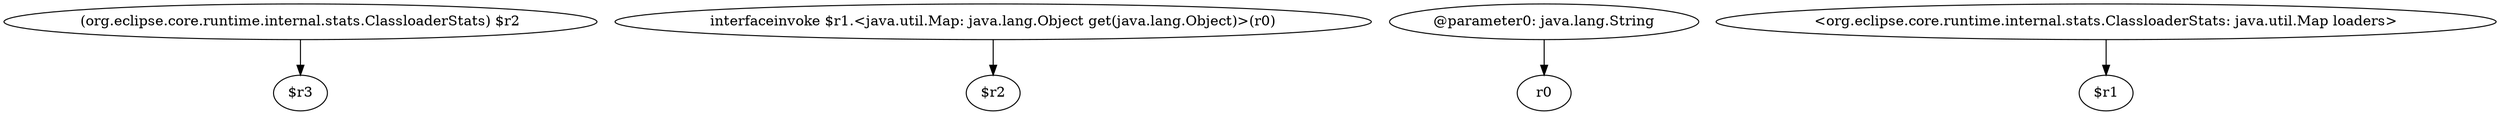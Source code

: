 digraph g {
0[label="(org.eclipse.core.runtime.internal.stats.ClassloaderStats) $r2"]
1[label="$r3"]
0->1[label=""]
2[label="interfaceinvoke $r1.<java.util.Map: java.lang.Object get(java.lang.Object)>(r0)"]
3[label="$r2"]
2->3[label=""]
4[label="@parameter0: java.lang.String"]
5[label="r0"]
4->5[label=""]
6[label="<org.eclipse.core.runtime.internal.stats.ClassloaderStats: java.util.Map loaders>"]
7[label="$r1"]
6->7[label=""]
}